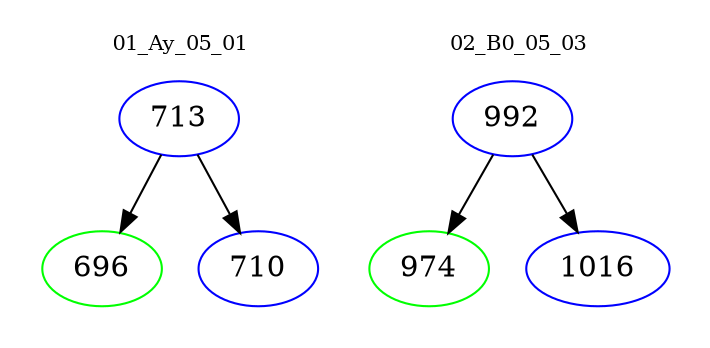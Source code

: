 digraph{
subgraph cluster_0 {
color = white
label = "01_Ay_05_01";
fontsize=10;
T0_713 [label="713", color="blue"]
T0_713 -> T0_696 [color="black"]
T0_696 [label="696", color="green"]
T0_713 -> T0_710 [color="black"]
T0_710 [label="710", color="blue"]
}
subgraph cluster_1 {
color = white
label = "02_B0_05_03";
fontsize=10;
T1_992 [label="992", color="blue"]
T1_992 -> T1_974 [color="black"]
T1_974 [label="974", color="green"]
T1_992 -> T1_1016 [color="black"]
T1_1016 [label="1016", color="blue"]
}
}
